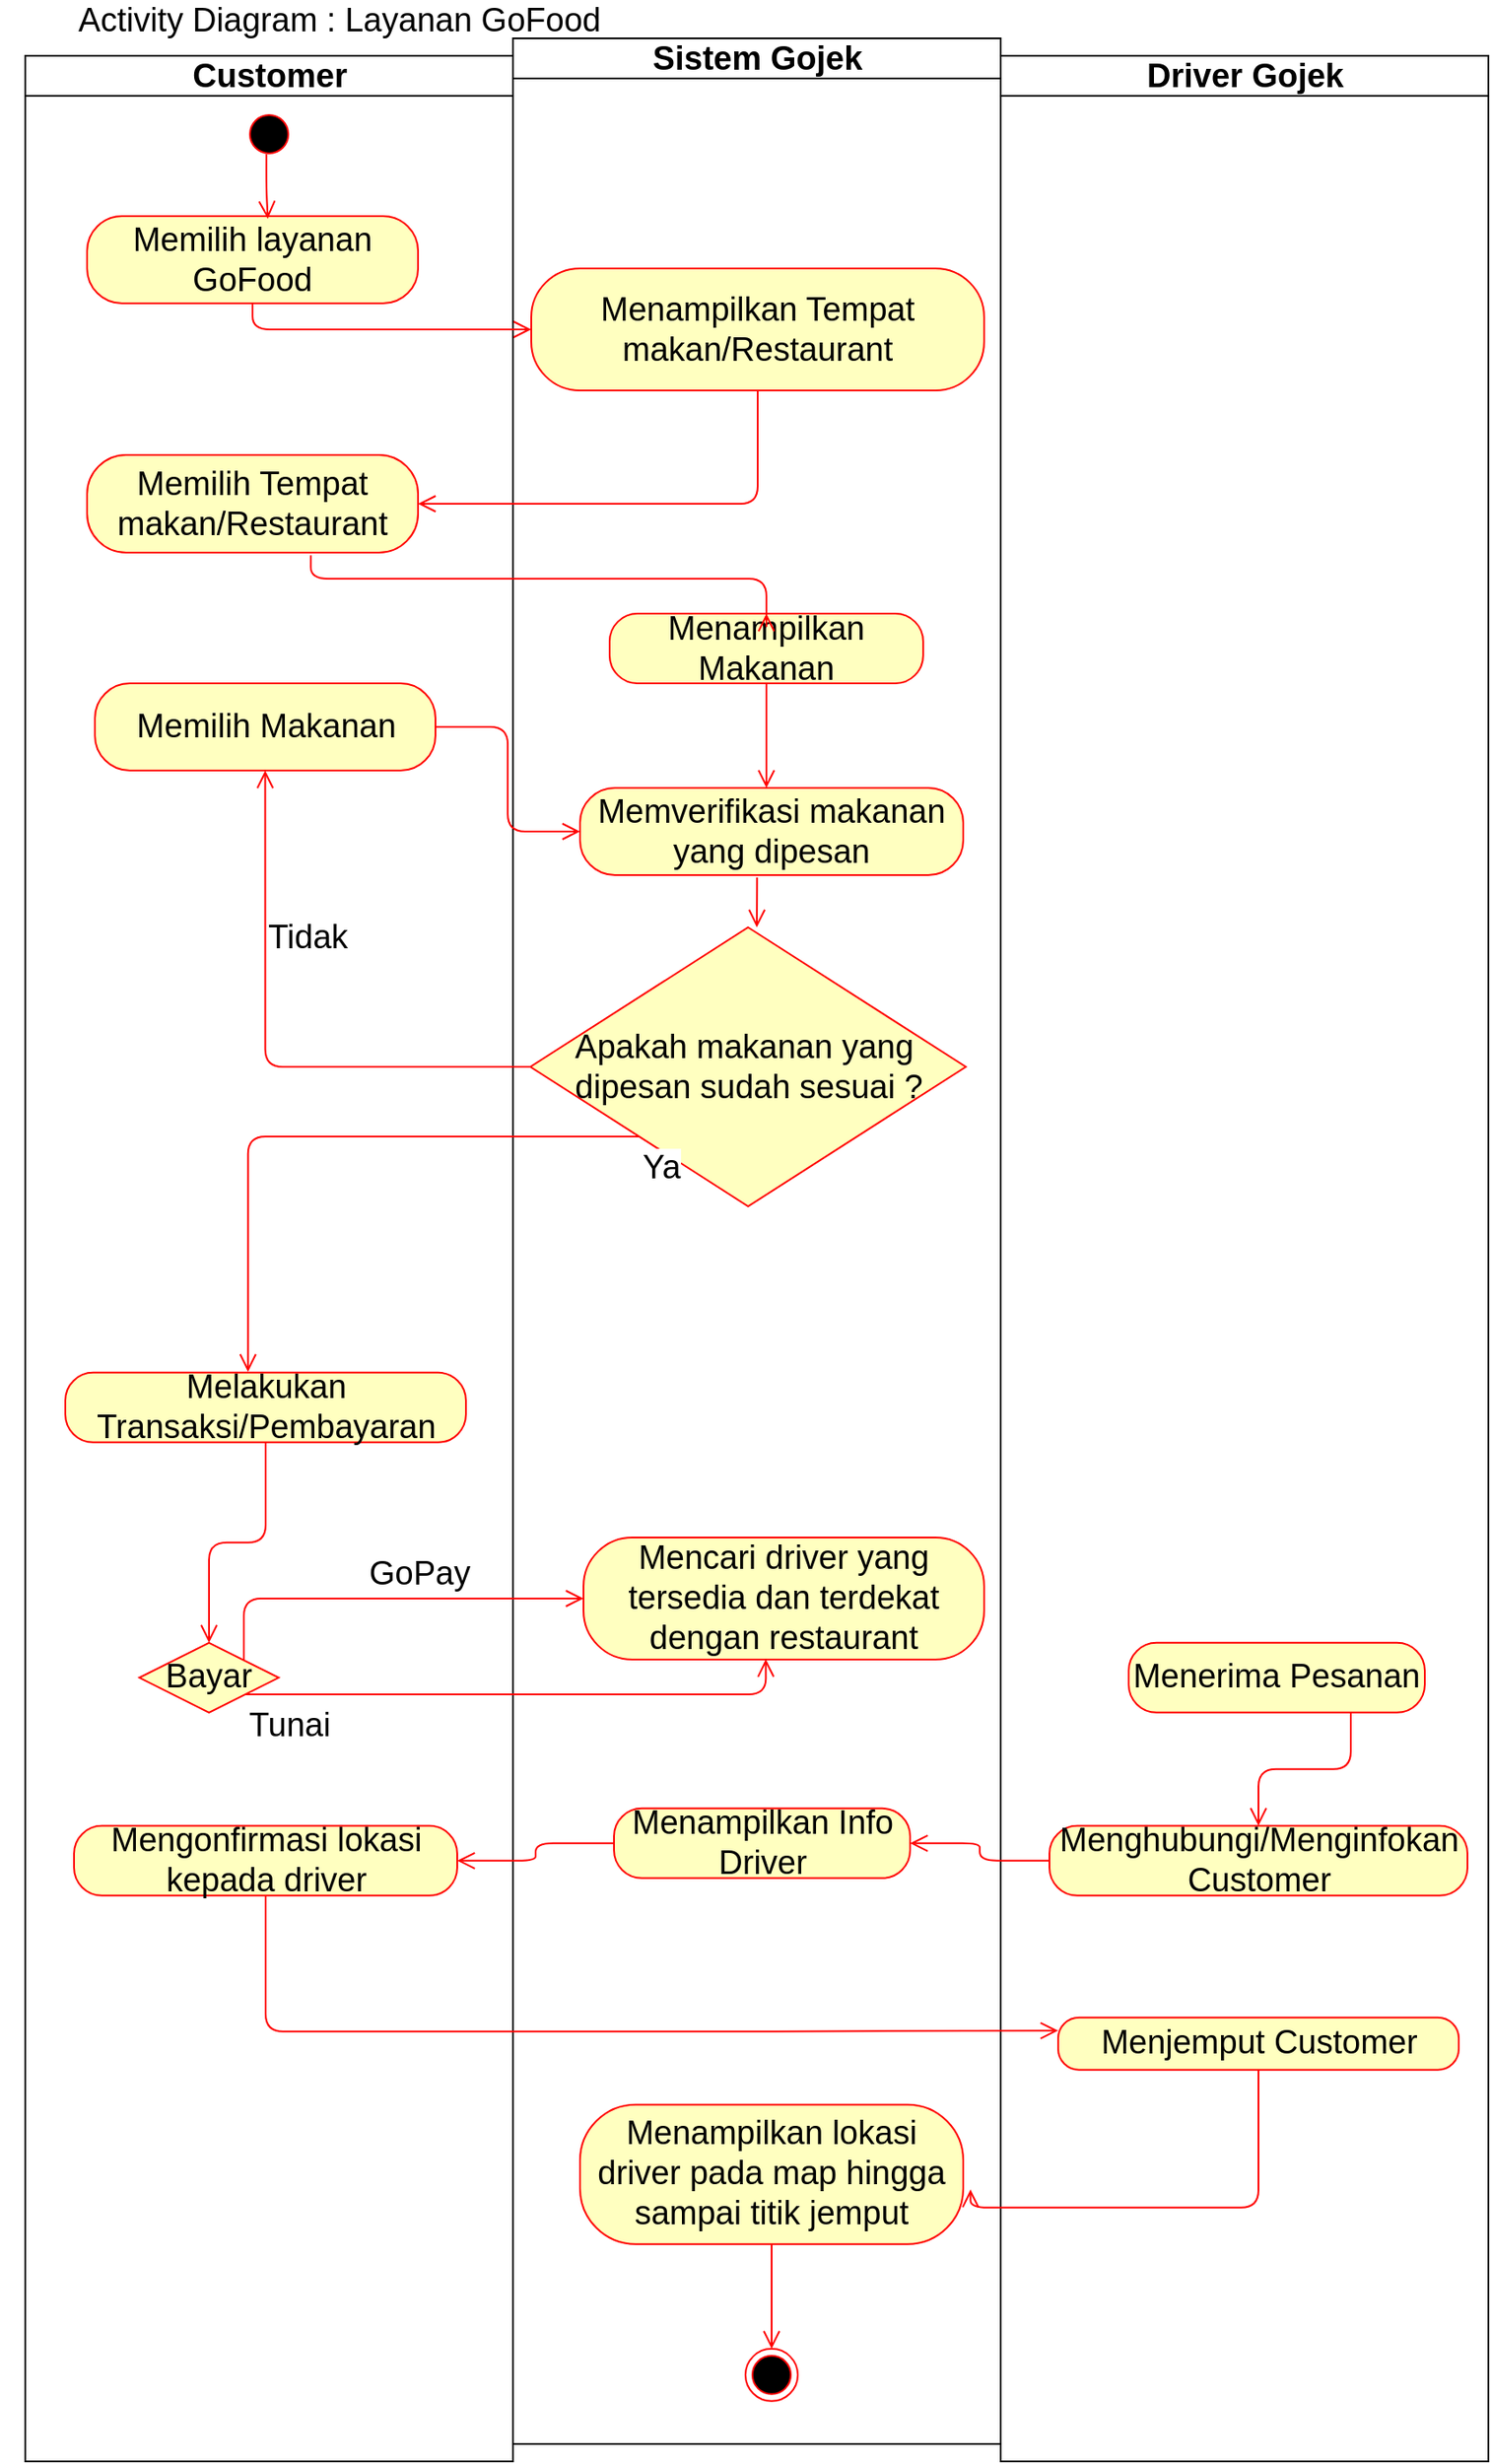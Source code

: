 <mxfile version="14.6.13" type="github">
  <diagram id="UVGQqestL4LisQcyUeWL" name="Page-1">
    <mxGraphModel dx="1038" dy="789" grid="1" gridSize="10" guides="1" tooltips="1" connect="1" arrows="1" fold="1" page="1" pageScale="1" pageWidth="200" pageHeight="300" math="0" shadow="0">
      <root>
        <mxCell id="0" />
        <mxCell id="1" parent="0" />
        <mxCell id="FoPdU7yQy80ElH368FdN-35" value="Customer" style="swimlane;whiteSpace=wrap;fontSize=19;" vertex="1" parent="1">
          <mxGeometry x="164.5" y="-110" width="280" height="1380" as="geometry" />
        </mxCell>
        <mxCell id="FoPdU7yQy80ElH368FdN-36" value="&lt;span&gt;Memilih layanan GoFood&lt;/span&gt;" style="rounded=1;whiteSpace=wrap;html=1;arcSize=40;fontColor=#000000;fillColor=#ffffc0;strokeColor=#ff0000;fontSize=19;" vertex="1" parent="FoPdU7yQy80ElH368FdN-35">
          <mxGeometry x="35.5" y="92" width="190" height="50" as="geometry" />
        </mxCell>
        <mxCell id="FoPdU7yQy80ElH368FdN-37" value="&lt;span&gt;Memilih Tempat makan/Restaurant&lt;/span&gt;" style="rounded=1;whiteSpace=wrap;html=1;arcSize=40;fontColor=#000000;fillColor=#ffffc0;strokeColor=#ff0000;fontSize=19;" vertex="1" parent="FoPdU7yQy80ElH368FdN-35">
          <mxGeometry x="35.5" y="229" width="190" height="56" as="geometry" />
        </mxCell>
        <mxCell id="FoPdU7yQy80ElH368FdN-38" value="" style="ellipse;html=1;shape=startState;fillColor=#000000;strokeColor=#ff0000;fontSize=19;" vertex="1" parent="FoPdU7yQy80ElH368FdN-35">
          <mxGeometry x="125" y="30" width="30" height="30" as="geometry" />
        </mxCell>
        <mxCell id="FoPdU7yQy80ElH368FdN-39" value="Mengonfirmasi lokasi kepada driver" style="rounded=1;whiteSpace=wrap;html=1;arcSize=40;fontColor=#000000;fillColor=#ffffc0;strokeColor=#ff0000;fontSize=19;" vertex="1" parent="FoPdU7yQy80ElH368FdN-35">
          <mxGeometry x="28" y="1015.4" width="220" height="40" as="geometry" />
        </mxCell>
        <mxCell id="FoPdU7yQy80ElH368FdN-40" value="Melakukan Transaksi/Pembayaran" style="rounded=1;whiteSpace=wrap;html=1;arcSize=40;fontColor=#000000;fillColor=#ffffc0;strokeColor=#ff0000;fontSize=19;" vertex="1" parent="FoPdU7yQy80ElH368FdN-35">
          <mxGeometry x="23" y="755.4" width="230" height="40" as="geometry" />
        </mxCell>
        <mxCell id="FoPdU7yQy80ElH368FdN-41" value="Bayar" style="rhombus;whiteSpace=wrap;html=1;fillColor=#ffffc0;strokeColor=#ff0000;fontSize=19;" vertex="1" parent="FoPdU7yQy80ElH368FdN-35">
          <mxGeometry x="65.5" y="910.4" width="80" height="40" as="geometry" />
        </mxCell>
        <mxCell id="FoPdU7yQy80ElH368FdN-42" value="" style="edgeStyle=orthogonalEdgeStyle;html=1;verticalAlign=bottom;endArrow=open;endSize=8;strokeColor=#ff0000;fontSize=19;entryX=0.5;entryY=0;entryDx=0;entryDy=0;" edge="1" parent="FoPdU7yQy80ElH368FdN-35" source="FoPdU7yQy80ElH368FdN-40" target="FoPdU7yQy80ElH368FdN-41">
          <mxGeometry relative="1" as="geometry">
            <mxPoint x="418.5" y="895.4" as="targetPoint" />
          </mxGeometry>
        </mxCell>
        <mxCell id="FoPdU7yQy80ElH368FdN-43" value="" style="edgeStyle=orthogonalEdgeStyle;html=1;verticalAlign=bottom;endArrow=open;endSize=8;strokeColor=#ff0000;fontSize=19;entryX=0.546;entryY=0.03;entryDx=0;entryDy=0;exitX=0.448;exitY=0.884;exitDx=0;exitDy=0;entryPerimeter=0;exitPerimeter=0;" edge="1" parent="FoPdU7yQy80ElH368FdN-35" source="FoPdU7yQy80ElH368FdN-38" target="FoPdU7yQy80ElH368FdN-36">
          <mxGeometry relative="1" as="geometry">
            <mxPoint x="150" y="775" as="targetPoint" />
            <mxPoint x="150" y="660" as="sourcePoint" />
          </mxGeometry>
        </mxCell>
        <mxCell id="FoPdU7yQy80ElH368FdN-77" value="Memilih Makanan" style="rounded=1;whiteSpace=wrap;html=1;arcSize=40;fontColor=#000000;fillColor=#ffffc0;strokeColor=#ff0000;fontSize=19;" vertex="1" parent="FoPdU7yQy80ElH368FdN-35">
          <mxGeometry x="40" y="360" width="195.5" height="50" as="geometry" />
        </mxCell>
        <mxCell id="FoPdU7yQy80ElH368FdN-44" value="Sistem Gojek" style="swimlane;whiteSpace=wrap;fontSize=19;" vertex="1" parent="1">
          <mxGeometry x="444.5" y="-120" width="280" height="1380" as="geometry" />
        </mxCell>
        <mxCell id="FoPdU7yQy80ElH368FdN-45" value="Menampilkan Tempat makan/Restaurant" style="rounded=1;whiteSpace=wrap;html=1;arcSize=40;fontColor=#000000;fillColor=#ffffc0;strokeColor=#ff0000;fontSize=19;" vertex="1" parent="FoPdU7yQy80ElH368FdN-44">
          <mxGeometry x="10.5" y="132" width="260" height="70" as="geometry" />
        </mxCell>
        <mxCell id="FoPdU7yQy80ElH368FdN-46" value="&lt;span&gt;Memverifikasi makanan yang dipesan&lt;/span&gt;" style="rounded=1;whiteSpace=wrap;html=1;arcSize=40;fontColor=#000000;fillColor=#ffffc0;strokeColor=#ff0000;fontSize=19;" vertex="1" parent="FoPdU7yQy80ElH368FdN-44">
          <mxGeometry x="38.5" y="430" width="220" height="50" as="geometry" />
        </mxCell>
        <mxCell id="FoPdU7yQy80ElH368FdN-49" value="Mencari driver yang tersedia dan terdekat dengan restaurant" style="rounded=1;whiteSpace=wrap;html=1;arcSize=40;fontColor=#000000;fillColor=#ffffc0;strokeColor=#ff0000;fontSize=19;" vertex="1" parent="FoPdU7yQy80ElH368FdN-44">
          <mxGeometry x="40.5" y="860" width="230" height="70" as="geometry" />
        </mxCell>
        <mxCell id="FoPdU7yQy80ElH368FdN-51" value="Menampilkan Info Driver" style="rounded=1;whiteSpace=wrap;html=1;arcSize=40;fontColor=#000000;fillColor=#ffffc0;strokeColor=#ff0000;fontSize=19;" vertex="1" parent="FoPdU7yQy80ElH368FdN-44">
          <mxGeometry x="58" y="1015.4" width="170" height="40" as="geometry" />
        </mxCell>
        <mxCell id="FoPdU7yQy80ElH368FdN-52" value="Menampilkan lokasi driver pada map hingga sampai titik jemput" style="rounded=1;whiteSpace=wrap;html=1;arcSize=40;fontColor=#000000;fillColor=#ffffc0;strokeColor=#ff0000;fontSize=19;" vertex="1" parent="FoPdU7yQy80ElH368FdN-44">
          <mxGeometry x="38.5" y="1185.4" width="220" height="80" as="geometry" />
        </mxCell>
        <mxCell id="FoPdU7yQy80ElH368FdN-53" value="" style="edgeStyle=orthogonalEdgeStyle;html=1;verticalAlign=bottom;endArrow=open;endSize=8;strokeColor=#ff0000;fontSize=19;entryX=0.5;entryY=0;entryDx=0;entryDy=0;" edge="1" parent="FoPdU7yQy80ElH368FdN-44" source="FoPdU7yQy80ElH368FdN-52" target="FoPdU7yQy80ElH368FdN-54">
          <mxGeometry relative="1" as="geometry">
            <mxPoint x="118" y="1275.4" as="targetPoint" />
          </mxGeometry>
        </mxCell>
        <mxCell id="FoPdU7yQy80ElH368FdN-54" value="" style="ellipse;html=1;shape=endState;fillColor=#000000;strokeColor=#ff0000;fontSize=19;" vertex="1" parent="FoPdU7yQy80ElH368FdN-44">
          <mxGeometry x="133.5" y="1325.4" width="30" height="30" as="geometry" />
        </mxCell>
        <mxCell id="FoPdU7yQy80ElH368FdN-55" style="edgeStyle=orthogonalEdgeStyle;rounded=0;orthogonalLoop=1;jettySize=auto;html=1;exitX=0.5;exitY=1;exitDx=0;exitDy=0;fontSize=19;" edge="1" parent="FoPdU7yQy80ElH368FdN-44" source="FoPdU7yQy80ElH368FdN-54" target="FoPdU7yQy80ElH368FdN-54">
          <mxGeometry relative="1" as="geometry" />
        </mxCell>
        <mxCell id="FoPdU7yQy80ElH368FdN-56" value="" style="edgeStyle=orthogonalEdgeStyle;html=1;verticalAlign=bottom;endArrow=open;endSize=8;strokeColor=#ff0000;fontSize=19;entryX=0.5;entryY=0;entryDx=0;entryDy=0;exitX=0.462;exitY=1.028;exitDx=0;exitDy=0;exitPerimeter=0;" edge="1" parent="FoPdU7yQy80ElH368FdN-44" source="FoPdU7yQy80ElH368FdN-46">
          <mxGeometry relative="1" as="geometry">
            <mxPoint x="140.0" y="510" as="targetPoint" />
            <mxPoint x="137.12" y="480.0" as="sourcePoint" />
          </mxGeometry>
        </mxCell>
        <mxCell id="FoPdU7yQy80ElH368FdN-75" value="Menampilkan Makanan" style="rounded=1;whiteSpace=wrap;html=1;arcSize=40;fontColor=#000000;fillColor=#ffffc0;strokeColor=#ff0000;fontSize=19;" vertex="1" parent="FoPdU7yQy80ElH368FdN-44">
          <mxGeometry x="55.5" y="330" width="180" height="40" as="geometry" />
        </mxCell>
        <mxCell id="FoPdU7yQy80ElH368FdN-76" value="" style="edgeStyle=orthogonalEdgeStyle;html=1;verticalAlign=bottom;endArrow=open;endSize=8;strokeColor=#ff0000;fontSize=19;" edge="1" source="FoPdU7yQy80ElH368FdN-75" parent="FoPdU7yQy80ElH368FdN-44">
          <mxGeometry relative="1" as="geometry">
            <mxPoint x="145.5" y="430" as="targetPoint" />
          </mxGeometry>
        </mxCell>
        <mxCell id="FoPdU7yQy80ElH368FdN-79" value="Apakah makanan yang&amp;nbsp;&lt;br&gt;dipesan sudah sesuai ?" style="rhombus;whiteSpace=wrap;html=1;fillColor=#ffffc0;strokeColor=#ff0000;fontSize=19;" vertex="1" parent="FoPdU7yQy80ElH368FdN-44">
          <mxGeometry x="10" y="510" width="250" height="160" as="geometry" />
        </mxCell>
        <mxCell id="FoPdU7yQy80ElH368FdN-57" value="Driver Gojek" style="swimlane;whiteSpace=wrap;startSize=23;fontSize=19;" vertex="1" parent="1">
          <mxGeometry x="724.5" y="-110" width="280" height="1380" as="geometry" />
        </mxCell>
        <mxCell id="FoPdU7yQy80ElH368FdN-58" value="Menerima Pesanan" style="rounded=1;whiteSpace=wrap;html=1;arcSize=40;fontColor=#000000;fillColor=#ffffc0;strokeColor=#ff0000;fontSize=19;" vertex="1" parent="FoPdU7yQy80ElH368FdN-57">
          <mxGeometry x="73.5" y="910.4" width="170" height="40" as="geometry" />
        </mxCell>
        <mxCell id="FoPdU7yQy80ElH368FdN-59" value="Menghubungi/Menginfokan&lt;br&gt;Customer" style="rounded=1;whiteSpace=wrap;html=1;arcSize=40;fontColor=#000000;fillColor=#ffffc0;strokeColor=#ff0000;fontSize=19;" vertex="1" parent="FoPdU7yQy80ElH368FdN-57">
          <mxGeometry x="28" y="1015.4" width="240" height="40" as="geometry" />
        </mxCell>
        <mxCell id="FoPdU7yQy80ElH368FdN-60" value="" style="edgeStyle=orthogonalEdgeStyle;html=1;verticalAlign=bottom;endArrow=open;endSize=8;strokeColor=#ff0000;fontSize=19;exitX=0.75;exitY=1;exitDx=0;exitDy=0;entryX=0.5;entryY=0;entryDx=0;entryDy=0;" edge="1" parent="FoPdU7yQy80ElH368FdN-57" source="FoPdU7yQy80ElH368FdN-58" target="FoPdU7yQy80ElH368FdN-59">
          <mxGeometry relative="1" as="geometry">
            <mxPoint x="158.5" y="1105.4" as="targetPoint" />
          </mxGeometry>
        </mxCell>
        <mxCell id="FoPdU7yQy80ElH368FdN-61" value="Menjemput Customer" style="rounded=1;whiteSpace=wrap;html=1;arcSize=40;fontColor=#000000;fillColor=#ffffc0;strokeColor=#ff0000;fontSize=19;" vertex="1" parent="FoPdU7yQy80ElH368FdN-57">
          <mxGeometry x="33" y="1125.4" width="230" height="30" as="geometry" />
        </mxCell>
        <mxCell id="FoPdU7yQy80ElH368FdN-62" value="Activity Diagram : Layanan GoFood" style="text;html=1;strokeColor=none;fillColor=none;align=center;verticalAlign=middle;whiteSpace=wrap;rounded=0;fontSize=19;" vertex="1" parent="1">
          <mxGeometry x="150" y="-140" width="390" height="20" as="geometry" />
        </mxCell>
        <mxCell id="FoPdU7yQy80ElH368FdN-64" value="GoPay" style="edgeStyle=orthogonalEdgeStyle;html=1;align=left;verticalAlign=bottom;endArrow=open;endSize=8;strokeColor=#ff0000;fontSize=19;exitX=1;exitY=0;exitDx=0;exitDy=0;entryX=0;entryY=0.5;entryDx=0;entryDy=0;" edge="1" parent="1" source="FoPdU7yQy80ElH368FdN-41" target="FoPdU7yQy80ElH368FdN-49">
          <mxGeometry x="-0.085" relative="1" as="geometry">
            <mxPoint x="728" y="825.4" as="targetPoint" />
            <Array as="points">
              <mxPoint x="290" y="775" />
            </Array>
            <mxPoint as="offset" />
          </mxGeometry>
        </mxCell>
        <mxCell id="FoPdU7yQy80ElH368FdN-65" value="Tunai" style="edgeStyle=orthogonalEdgeStyle;html=1;align=left;verticalAlign=top;endArrow=open;endSize=8;strokeColor=#ff0000;fontSize=19;entryX=0.455;entryY=0.997;entryDx=0;entryDy=0;entryPerimeter=0;" edge="1" parent="1" source="FoPdU7yQy80ElH368FdN-41" target="FoPdU7yQy80ElH368FdN-49">
          <mxGeometry x="-1" relative="1" as="geometry">
            <mxPoint x="588" y="905.4" as="targetPoint" />
            <mxPoint as="offset" />
            <Array as="points">
              <mxPoint x="590" y="830" />
            </Array>
          </mxGeometry>
        </mxCell>
        <mxCell id="FoPdU7yQy80ElH368FdN-66" value="" style="edgeStyle=orthogonalEdgeStyle;html=1;verticalAlign=bottom;endArrow=open;endSize=8;strokeColor=#ff0000;fontSize=19;entryX=1;entryY=0.5;entryDx=0;entryDy=0;" edge="1" parent="1" source="FoPdU7yQy80ElH368FdN-51" target="FoPdU7yQy80ElH368FdN-39">
          <mxGeometry relative="1" as="geometry">
            <mxPoint x="588" y="1005.4" as="targetPoint" />
          </mxGeometry>
        </mxCell>
        <mxCell id="FoPdU7yQy80ElH368FdN-67" value="" style="edgeStyle=orthogonalEdgeStyle;html=1;verticalAlign=bottom;endArrow=open;endSize=8;strokeColor=#ff0000;fontSize=19;exitX=0;exitY=0.5;exitDx=0;exitDy=0;entryX=1;entryY=0.5;entryDx=0;entryDy=0;" edge="1" parent="1" source="FoPdU7yQy80ElH368FdN-59" target="FoPdU7yQy80ElH368FdN-51">
          <mxGeometry relative="1" as="geometry">
            <mxPoint x="698" y="955.4" as="targetPoint" />
            <mxPoint x="512.5" y="935.4" as="sourcePoint" />
          </mxGeometry>
        </mxCell>
        <mxCell id="FoPdU7yQy80ElH368FdN-68" value="" style="edgeStyle=orthogonalEdgeStyle;html=1;verticalAlign=bottom;endArrow=open;endSize=8;strokeColor=#ff0000;fontSize=19;entryX=0;entryY=0.25;entryDx=0;entryDy=0;" edge="1" parent="1" source="FoPdU7yQy80ElH368FdN-39" target="FoPdU7yQy80ElH368FdN-61">
          <mxGeometry relative="1" as="geometry">
            <mxPoint x="288" y="1005.4" as="targetPoint" />
            <Array as="points">
              <mxPoint x="303" y="1023.4" />
              <mxPoint x="585" y="1023.4" />
            </Array>
          </mxGeometry>
        </mxCell>
        <mxCell id="FoPdU7yQy80ElH368FdN-69" value="" style="edgeStyle=orthogonalEdgeStyle;html=1;verticalAlign=bottom;endArrow=open;endSize=8;strokeColor=#ff0000;fontSize=19;entryX=1.019;entryY=0.608;entryDx=0;entryDy=0;entryPerimeter=0;" edge="1" parent="1" source="FoPdU7yQy80ElH368FdN-61" target="FoPdU7yQy80ElH368FdN-52">
          <mxGeometry relative="1" as="geometry">
            <mxPoint x="888" y="1115.4" as="targetPoint" />
            <Array as="points">
              <mxPoint x="873" y="1124.4" />
            </Array>
          </mxGeometry>
        </mxCell>
        <mxCell id="FoPdU7yQy80ElH368FdN-70" value="" style="edgeStyle=orthogonalEdgeStyle;html=1;verticalAlign=bottom;endArrow=open;endSize=8;strokeColor=#ff0000;fontSize=19;entryX=0;entryY=0.5;entryDx=0;entryDy=0;exitX=0.5;exitY=1;exitDx=0;exitDy=0;" edge="1" parent="1" source="FoPdU7yQy80ElH368FdN-36" target="FoPdU7yQy80ElH368FdN-45">
          <mxGeometry relative="1" as="geometry">
            <mxPoint x="313.74" y="-6.5" as="targetPoint" />
            <mxPoint x="312.94" y="-43.48" as="sourcePoint" />
          </mxGeometry>
        </mxCell>
        <mxCell id="FoPdU7yQy80ElH368FdN-71" value="" style="edgeStyle=orthogonalEdgeStyle;html=1;verticalAlign=bottom;endArrow=open;endSize=8;strokeColor=#ff0000;fontSize=19;entryX=1;entryY=0.5;entryDx=0;entryDy=0;exitX=0.5;exitY=1;exitDx=0;exitDy=0;" edge="1" parent="1" source="FoPdU7yQy80ElH368FdN-45" target="FoPdU7yQy80ElH368FdN-37">
          <mxGeometry relative="1" as="geometry">
            <mxPoint x="465" y="67" as="targetPoint" />
            <mxPoint x="305" y="42" as="sourcePoint" />
          </mxGeometry>
        </mxCell>
        <mxCell id="FoPdU7yQy80ElH368FdN-72" value="" style="edgeStyle=orthogonalEdgeStyle;html=1;verticalAlign=bottom;endArrow=open;endSize=8;strokeColor=#ff0000;fontSize=19;entryX=0.5;entryY=0;entryDx=0;entryDy=0;exitX=0.676;exitY=1.029;exitDx=0;exitDy=0;exitPerimeter=0;" edge="1" parent="1" source="FoPdU7yQy80ElH368FdN-37" target="FoPdU7yQy80ElH368FdN-75">
          <mxGeometry relative="1" as="geometry">
            <mxPoint x="465" y="67" as="targetPoint" />
            <mxPoint x="305" y="42" as="sourcePoint" />
            <Array as="points">
              <mxPoint x="328" y="190" />
              <mxPoint x="590" y="190" />
              <mxPoint x="590" y="220" />
            </Array>
          </mxGeometry>
        </mxCell>
        <mxCell id="FoPdU7yQy80ElH368FdN-78" value="" style="edgeStyle=orthogonalEdgeStyle;html=1;verticalAlign=bottom;endArrow=open;endSize=8;strokeColor=#ff0000;fontSize=19;entryX=0;entryY=0.5;entryDx=0;entryDy=0;" edge="1" source="FoPdU7yQy80ElH368FdN-77" parent="1" target="FoPdU7yQy80ElH368FdN-46">
          <mxGeometry relative="1" as="geometry">
            <mxPoint x="340" y="360" as="targetPoint" />
          </mxGeometry>
        </mxCell>
        <mxCell id="FoPdU7yQy80ElH368FdN-80" value="Tidak" style="edgeStyle=orthogonalEdgeStyle;html=1;align=left;verticalAlign=bottom;endArrow=open;endSize=8;strokeColor=#ff0000;fontSize=19;entryX=0.5;entryY=1;entryDx=0;entryDy=0;" edge="1" source="FoPdU7yQy80ElH368FdN-79" parent="1" target="FoPdU7yQy80ElH368FdN-77">
          <mxGeometry x="0.319" relative="1" as="geometry">
            <mxPoint x="680" y="450" as="targetPoint" />
            <mxPoint as="offset" />
          </mxGeometry>
        </mxCell>
        <mxCell id="FoPdU7yQy80ElH368FdN-81" value="Ya" style="edgeStyle=orthogonalEdgeStyle;html=1;align=left;verticalAlign=top;endArrow=open;endSize=8;strokeColor=#ff0000;fontSize=19;entryX=0.456;entryY=-0.01;entryDx=0;entryDy=0;entryPerimeter=0;" edge="1" source="FoPdU7yQy80ElH368FdN-79" parent="1" target="FoPdU7yQy80ElH368FdN-40">
          <mxGeometry x="-1" relative="1" as="geometry">
            <mxPoint x="540" y="530" as="targetPoint" />
            <Array as="points">
              <mxPoint x="292" y="510" />
            </Array>
          </mxGeometry>
        </mxCell>
      </root>
    </mxGraphModel>
  </diagram>
</mxfile>

